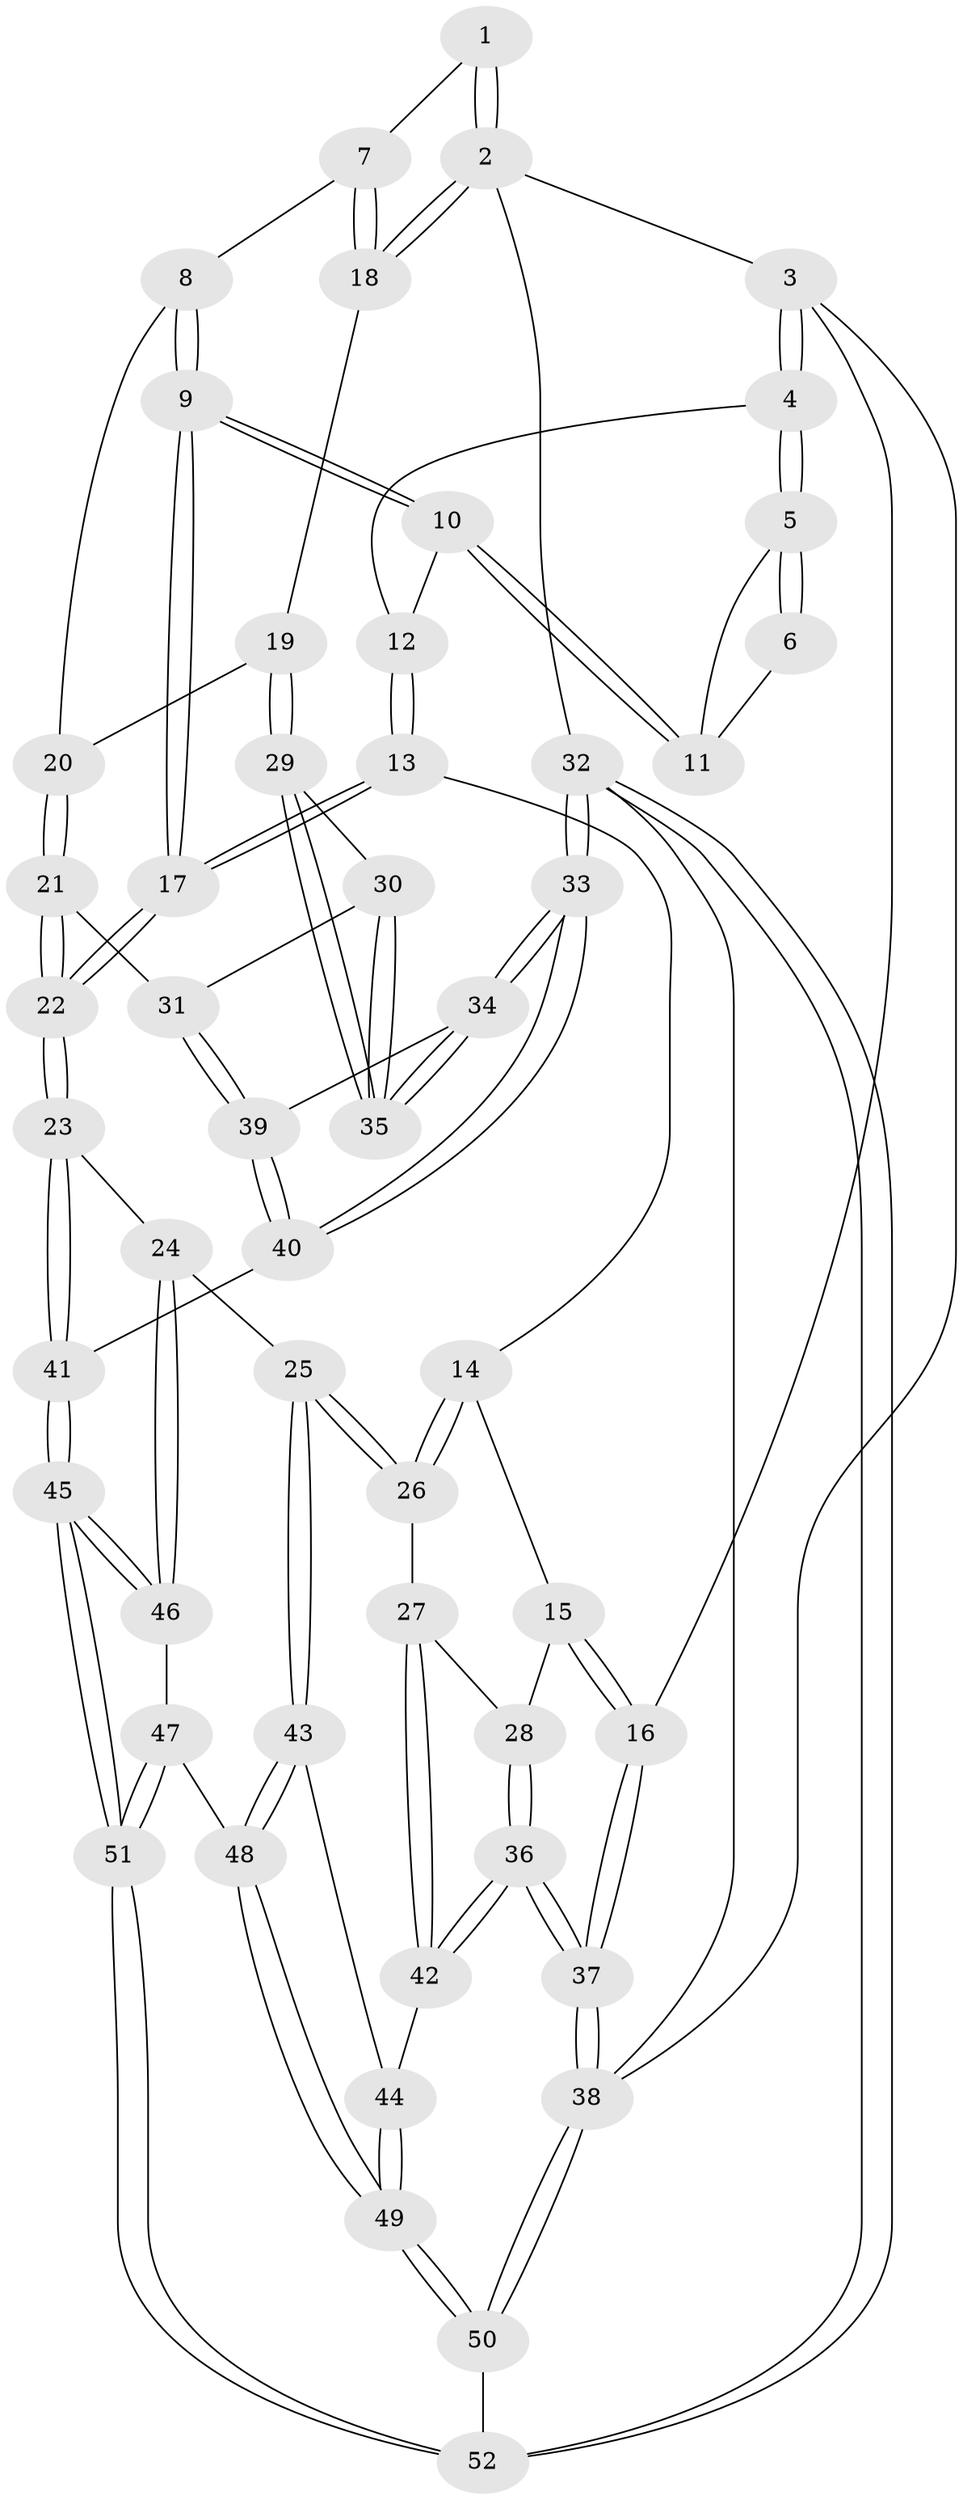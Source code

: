 // coarse degree distribution, {4: 0.38461538461538464, 6: 0.15384615384615385, 2: 0.07692307692307693, 7: 0.07692307692307693, 3: 0.15384615384615385, 5: 0.15384615384615385}
// Generated by graph-tools (version 1.1) at 2025/21/03/04/25 18:21:31]
// undirected, 52 vertices, 127 edges
graph export_dot {
graph [start="1"]
  node [color=gray90,style=filled];
  1 [pos="+0.6532907199945872+0"];
  2 [pos="+1+0"];
  3 [pos="+0+0"];
  4 [pos="+0.18457361034180986+0"];
  5 [pos="+0.2977528286521687+0"];
  6 [pos="+0.6215961887502144+0"];
  7 [pos="+0.6993553657741995+0.18159804175040653"];
  8 [pos="+0.6593534755256725+0.22162633281925675"];
  9 [pos="+0.6188767048455939+0.24920433508380616"];
  10 [pos="+0.5470369382158052+0.1635231341214027"];
  11 [pos="+0.5310389732678886+0.06577316310663615"];
  12 [pos="+0.31706428325415126+0.011063124254944972"];
  13 [pos="+0.3491157706060266+0.26502302366456043"];
  14 [pos="+0.28020278209004995+0.30846372200863337"];
  15 [pos="+0.06595417612926048+0.27595088561501885"];
  16 [pos="+0+0.17979893020812113"];
  17 [pos="+0.5891604564196032+0.29961177418738233"];
  18 [pos="+1+0.10362365134338457"];
  19 [pos="+1+0.10576004495511385"];
  20 [pos="+0.8521103524041831+0.3738202719365472"];
  21 [pos="+0.8266173907073092+0.5037445436168322"];
  22 [pos="+0.5934618525671584+0.4830589015726889"];
  23 [pos="+0.553527903127992+0.5495792974857457"];
  24 [pos="+0.47416938688174165+0.5855027563919034"];
  25 [pos="+0.4525863561200224+0.5914149520878298"];
  26 [pos="+0.3283659029424905+0.5316742780263688"];
  27 [pos="+0.29801377519637534+0.5362472760036366"];
  28 [pos="+0.17142926208560824+0.4764420555706001"];
  29 [pos="+1+0.20306007916474347"];
  30 [pos="+0.8733207646035306+0.4987259007583489"];
  31 [pos="+0.8451686645909408+0.5144676421144232"];
  32 [pos="+1+1"];
  33 [pos="+1+1"];
  34 [pos="+1+0.6276518762674452"];
  35 [pos="+1+0.5176800162491"];
  36 [pos="+0.0006259707165340404+0.6395759814342094"];
  37 [pos="+0+0.6299888320119951"];
  38 [pos="+0+1"];
  39 [pos="+0.8854375638862121+0.5982365791023353"];
  40 [pos="+0.825605666885191+0.7712447504384288"];
  41 [pos="+0.7314950403351799+0.7828402375215633"];
  42 [pos="+0.11426000566028599+0.6745875651848066"];
  43 [pos="+0.3674726394984973+0.7487591545090154"];
  44 [pos="+0.13718283019890534+0.7026404815522721"];
  45 [pos="+0.6668918269360499+0.8912282192334278"];
  46 [pos="+0.5376968684365532+0.8118097905086072"];
  47 [pos="+0.4355511751852089+0.8602773391890857"];
  48 [pos="+0.36196095739300427+0.8258864182918139"];
  49 [pos="+0.19688483123454534+1"];
  50 [pos="+0.09560472103690246+1"];
  51 [pos="+0.6260042676979694+1"];
  52 [pos="+0.6316426098706552+1"];
  1 -- 2;
  1 -- 2;
  1 -- 7;
  2 -- 3;
  2 -- 18;
  2 -- 18;
  2 -- 32;
  3 -- 4;
  3 -- 4;
  3 -- 16;
  3 -- 38;
  4 -- 5;
  4 -- 5;
  4 -- 12;
  5 -- 6;
  5 -- 6;
  5 -- 11;
  6 -- 11;
  7 -- 8;
  7 -- 18;
  7 -- 18;
  8 -- 9;
  8 -- 9;
  8 -- 20;
  9 -- 10;
  9 -- 10;
  9 -- 17;
  9 -- 17;
  10 -- 11;
  10 -- 11;
  10 -- 12;
  12 -- 13;
  12 -- 13;
  13 -- 14;
  13 -- 17;
  13 -- 17;
  14 -- 15;
  14 -- 26;
  14 -- 26;
  15 -- 16;
  15 -- 16;
  15 -- 28;
  16 -- 37;
  16 -- 37;
  17 -- 22;
  17 -- 22;
  18 -- 19;
  19 -- 20;
  19 -- 29;
  19 -- 29;
  20 -- 21;
  20 -- 21;
  21 -- 22;
  21 -- 22;
  21 -- 31;
  22 -- 23;
  22 -- 23;
  23 -- 24;
  23 -- 41;
  23 -- 41;
  24 -- 25;
  24 -- 46;
  24 -- 46;
  25 -- 26;
  25 -- 26;
  25 -- 43;
  25 -- 43;
  26 -- 27;
  27 -- 28;
  27 -- 42;
  27 -- 42;
  28 -- 36;
  28 -- 36;
  29 -- 30;
  29 -- 35;
  29 -- 35;
  30 -- 31;
  30 -- 35;
  30 -- 35;
  31 -- 39;
  31 -- 39;
  32 -- 33;
  32 -- 33;
  32 -- 52;
  32 -- 52;
  32 -- 38;
  33 -- 34;
  33 -- 34;
  33 -- 40;
  33 -- 40;
  34 -- 35;
  34 -- 35;
  34 -- 39;
  36 -- 37;
  36 -- 37;
  36 -- 42;
  36 -- 42;
  37 -- 38;
  37 -- 38;
  38 -- 50;
  38 -- 50;
  39 -- 40;
  39 -- 40;
  40 -- 41;
  41 -- 45;
  41 -- 45;
  42 -- 44;
  43 -- 44;
  43 -- 48;
  43 -- 48;
  44 -- 49;
  44 -- 49;
  45 -- 46;
  45 -- 46;
  45 -- 51;
  45 -- 51;
  46 -- 47;
  47 -- 48;
  47 -- 51;
  47 -- 51;
  48 -- 49;
  48 -- 49;
  49 -- 50;
  49 -- 50;
  50 -- 52;
  51 -- 52;
  51 -- 52;
}
